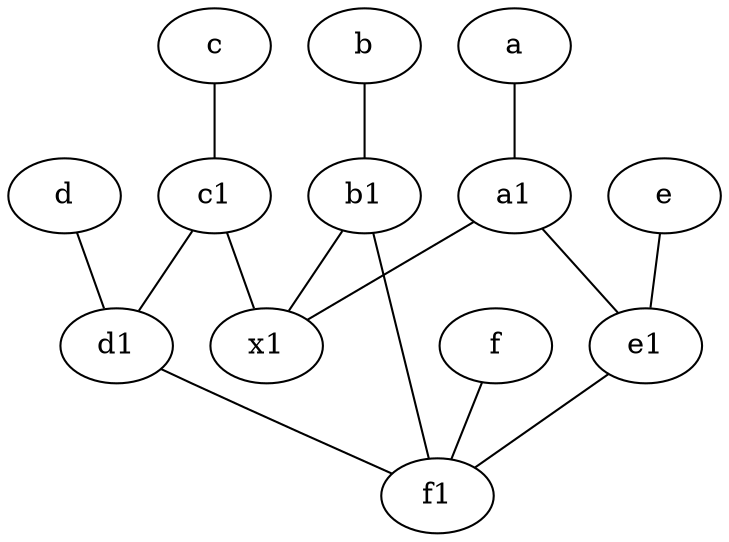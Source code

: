graph {
	node [labelfontsize=50]
	f1 [labelfontsize=50 pos="3,8!"]
	c [labelfontsize=50 pos="4.5,2!"]
	f [labelfontsize=50 pos="3,9!"]
	c1 [labelfontsize=50 pos="4.5,3!"]
	e1 [labelfontsize=50 pos="7,7!"]
	d1 [labelfontsize=50 pos="3,5!"]
	b1 [labelfontsize=50 pos="9,4!"]
	x1 [labelfontsize=50]
	e [labelfontsize=50 pos="7,9!"]
	d [labelfontsize=50 pos="2,5!"]
	a [labelfontsize=50 pos="8,2!"]
	b [labelfontsize=50 pos="10,4!"]
	a1 [labelfontsize=50 pos="8,3!"]
	b1 -- f1
	d -- d1
	b1 -- x1
	a1 -- e1
	a -- a1
	e1 -- f1
	c -- c1
	a1 -- x1
	d1 -- f1
	b -- b1
	f -- f1
	c1 -- d1
	e -- e1
	c1 -- x1
}
